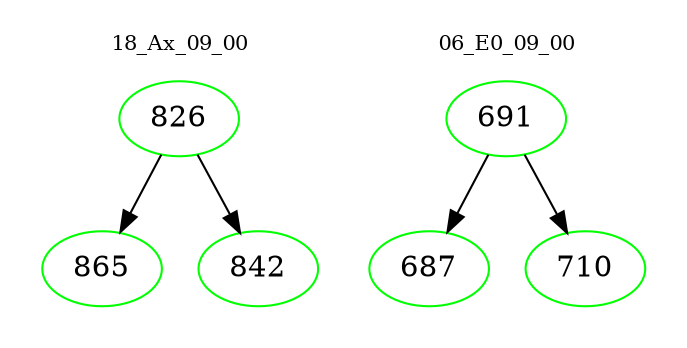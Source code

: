 digraph{
subgraph cluster_0 {
color = white
label = "18_Ax_09_00";
fontsize=10;
T0_826 [label="826", color="green"]
T0_826 -> T0_865 [color="black"]
T0_865 [label="865", color="green"]
T0_826 -> T0_842 [color="black"]
T0_842 [label="842", color="green"]
}
subgraph cluster_1 {
color = white
label = "06_E0_09_00";
fontsize=10;
T1_691 [label="691", color="green"]
T1_691 -> T1_687 [color="black"]
T1_687 [label="687", color="green"]
T1_691 -> T1_710 [color="black"]
T1_710 [label="710", color="green"]
}
}
